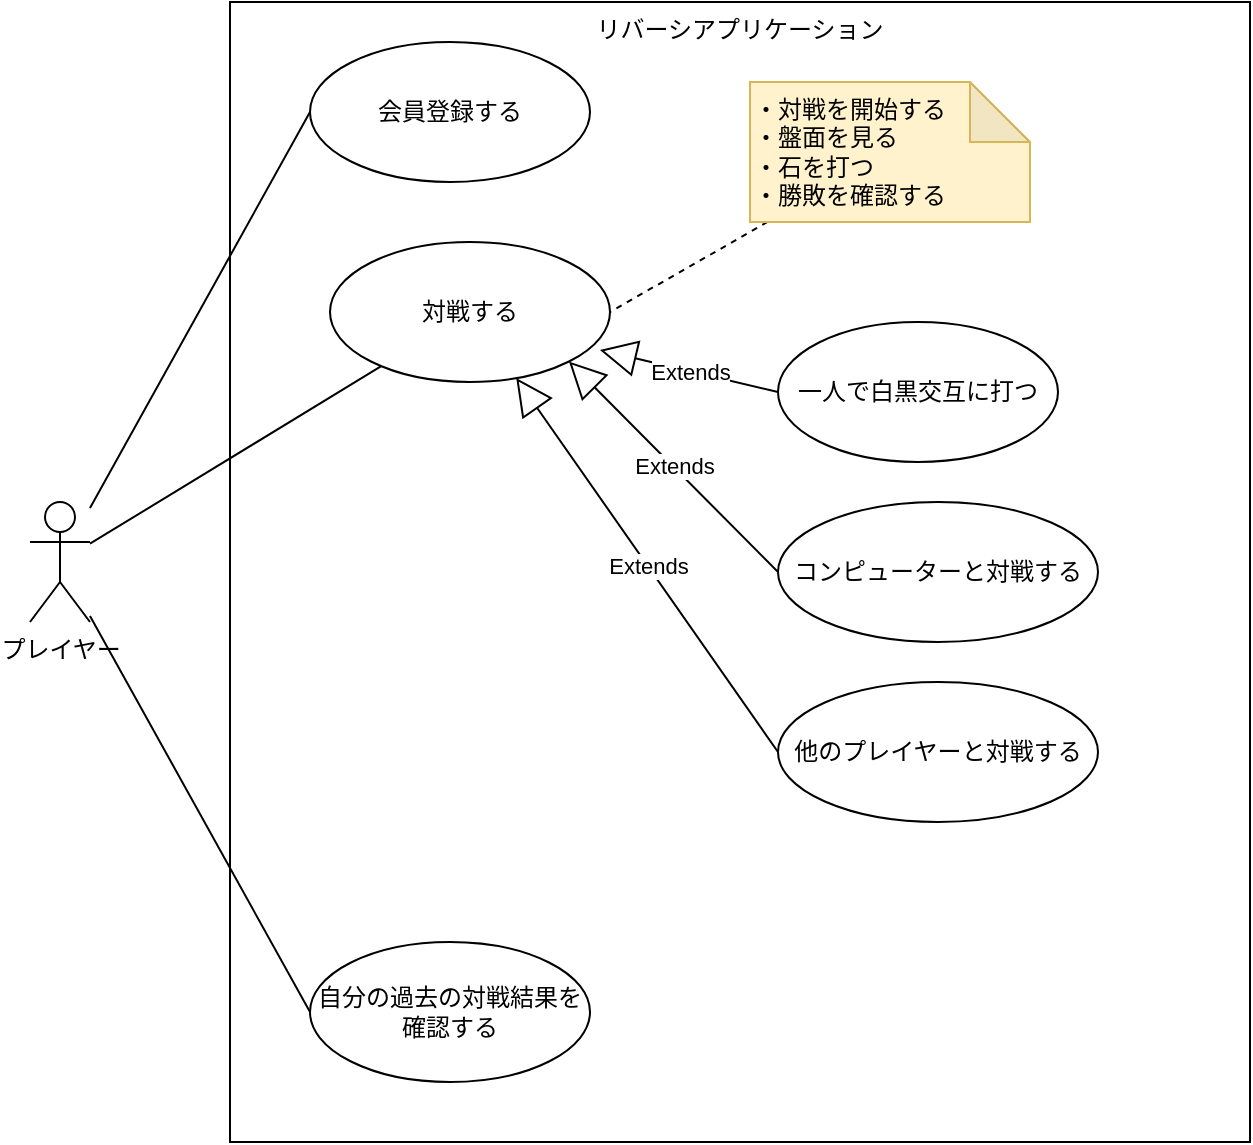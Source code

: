 <mxfile>
    <diagram id="ks4ib6RJHeC8mWcCSwfS" name="ページ1">
        <mxGraphModel dx="1158" dy="624" grid="1" gridSize="10" guides="1" tooltips="1" connect="1" arrows="1" fold="1" page="1" pageScale="1" pageWidth="827" pageHeight="1169" math="0" shadow="0">
            <root>
                <mxCell id="0"/>
                <mxCell id="1" parent="0"/>
                <mxCell id="2" value="&lt;div style=&quot;&quot;&gt;&lt;span style=&quot;background-color: initial;&quot;&gt;リバーシアプリケーション&lt;/span&gt;&lt;br&gt;&lt;/div&gt;" style="rounded=0;whiteSpace=wrap;html=1;align=center;verticalAlign=top;fillColor=none;" vertex="1" parent="1">
                    <mxGeometry x="140" y="20" width="510" height="570" as="geometry"/>
                </mxCell>
                <mxCell id="7" style="edgeStyle=none;html=1;startArrow=none;startFill=0;endArrow=none;endFill=0;" edge="1" parent="1" source="3" target="4">
                    <mxGeometry relative="1" as="geometry"/>
                </mxCell>
                <mxCell id="12" style="edgeStyle=none;html=1;entryX=0;entryY=0.5;entryDx=0;entryDy=0;startArrow=none;startFill=0;endArrow=none;endFill=0;" edge="1" parent="1" source="3" target="10">
                    <mxGeometry relative="1" as="geometry"/>
                </mxCell>
                <mxCell id="13" style="edgeStyle=none;html=1;entryX=0;entryY=0.5;entryDx=0;entryDy=0;startArrow=none;startFill=0;endArrow=none;endFill=0;" edge="1" parent="1" source="3" target="11">
                    <mxGeometry relative="1" as="geometry"/>
                </mxCell>
                <mxCell id="3" value="プレイヤー" style="shape=umlActor;verticalLabelPosition=bottom;verticalAlign=top;html=1;outlineConnect=0;fillColor=none;" vertex="1" parent="1">
                    <mxGeometry x="40" y="270" width="30" height="60" as="geometry"/>
                </mxCell>
                <mxCell id="4" value="対戦する" style="ellipse;whiteSpace=wrap;html=1;fillColor=none;" vertex="1" parent="1">
                    <mxGeometry x="190" y="140" width="140" height="70" as="geometry"/>
                </mxCell>
                <mxCell id="9" style="edgeStyle=none;html=1;entryX=1;entryY=0.5;entryDx=0;entryDy=0;startArrow=none;startFill=0;endArrow=none;endFill=0;dashed=1;" edge="1" parent="1" source="8" target="4">
                    <mxGeometry relative="1" as="geometry"/>
                </mxCell>
                <mxCell id="8" value="・対戦を開始する&lt;br&gt;・盤面を見る&lt;br&gt;・石を打つ&lt;br&gt;・勝敗を確認する" style="shape=note;whiteSpace=wrap;html=1;backgroundOutline=1;darkOpacity=0.05;fillColor=#fff2cc;strokeColor=#d6b656;verticalAlign=top;align=left;" vertex="1" parent="1">
                    <mxGeometry x="400" y="60" width="140" height="70" as="geometry"/>
                </mxCell>
                <mxCell id="10" value="会員登録する" style="ellipse;whiteSpace=wrap;html=1;fillColor=none;" vertex="1" parent="1">
                    <mxGeometry x="180" y="40" width="140" height="70" as="geometry"/>
                </mxCell>
                <mxCell id="11" value="自分の過去の対戦結果を確認する" style="ellipse;whiteSpace=wrap;html=1;fillColor=none;" vertex="1" parent="1">
                    <mxGeometry x="180" y="490" width="140" height="70" as="geometry"/>
                </mxCell>
                <mxCell id="14" value="一人で白黒交互に打つ&lt;span style=&quot;color: rgba(0, 0, 0, 0); font-family: monospace; font-size: 0px; text-align: start;&quot;&gt;%3CmxGraphModel%3E%3Croot%3E%3CmxCell%20id%3D%220%22%2F%3E%3CmxCell%20id%3D%221%22%20parent%3D%220%22%2F%3E%3CmxCell%20id%3D%222%22%20value%3D%22%E5%AF%BE%E6%88%A6%E3%81%99%E3%82%8B%22%20style%3D%22ellipse%3BwhiteSpace%3Dwrap%3Bhtml%3D1%3BfillColor%3Dnone%3B%22%20vertex%3D%221%22%20parent%3D%221%22%3E%3CmxGeometry%20x%3D%22190%22%20y%3D%22140%22%20width%3D%22140%22%20height%3D%2270%22%20as%3D%22geometry%22%2F%3E%3C%2FmxCell%3E%3C%2Froot%3E%3C%2FmxGraphModel%3E&lt;/span&gt;" style="ellipse;whiteSpace=wrap;html=1;fillColor=none;" vertex="1" parent="1">
                    <mxGeometry x="414" y="180" width="140" height="70" as="geometry"/>
                </mxCell>
                <mxCell id="15" value="コンピューターと対戦する" style="ellipse;whiteSpace=wrap;html=1;fillColor=none;" vertex="1" parent="1">
                    <mxGeometry x="414" y="270" width="160" height="70" as="geometry"/>
                </mxCell>
                <mxCell id="16" value="他のプレイヤーと対戦する" style="ellipse;whiteSpace=wrap;html=1;fillColor=none;" vertex="1" parent="1">
                    <mxGeometry x="414" y="360" width="160" height="70" as="geometry"/>
                </mxCell>
                <mxCell id="18" value="Extends" style="endArrow=block;endSize=16;endFill=0;html=1;entryX=0.964;entryY=0.771;entryDx=0;entryDy=0;entryPerimeter=0;exitX=0;exitY=0.5;exitDx=0;exitDy=0;" edge="1" parent="1" source="14" target="4">
                    <mxGeometry width="160" relative="1" as="geometry">
                        <mxPoint x="330" y="280" as="sourcePoint"/>
                        <mxPoint x="490" y="280" as="targetPoint"/>
                    </mxGeometry>
                </mxCell>
                <mxCell id="19" value="Extends" style="endArrow=block;endSize=16;endFill=0;html=1;entryX=1;entryY=1;entryDx=0;entryDy=0;exitX=0;exitY=0.5;exitDx=0;exitDy=0;" edge="1" parent="1" source="15" target="4">
                    <mxGeometry width="160" relative="1" as="geometry">
                        <mxPoint x="409.04" y="291.03" as="sourcePoint"/>
                        <mxPoint x="320.0" y="270" as="targetPoint"/>
                    </mxGeometry>
                </mxCell>
                <mxCell id="20" value="Extends" style="endArrow=block;endSize=16;endFill=0;html=1;exitX=0;exitY=0.5;exitDx=0;exitDy=0;" edge="1" parent="1" source="16" target="4">
                    <mxGeometry width="160" relative="1" as="geometry">
                        <mxPoint x="384.5" y="395.25" as="sourcePoint"/>
                        <mxPoint x="279.997" y="289.999" as="targetPoint"/>
                    </mxGeometry>
                </mxCell>
            </root>
        </mxGraphModel>
    </diagram>
</mxfile>